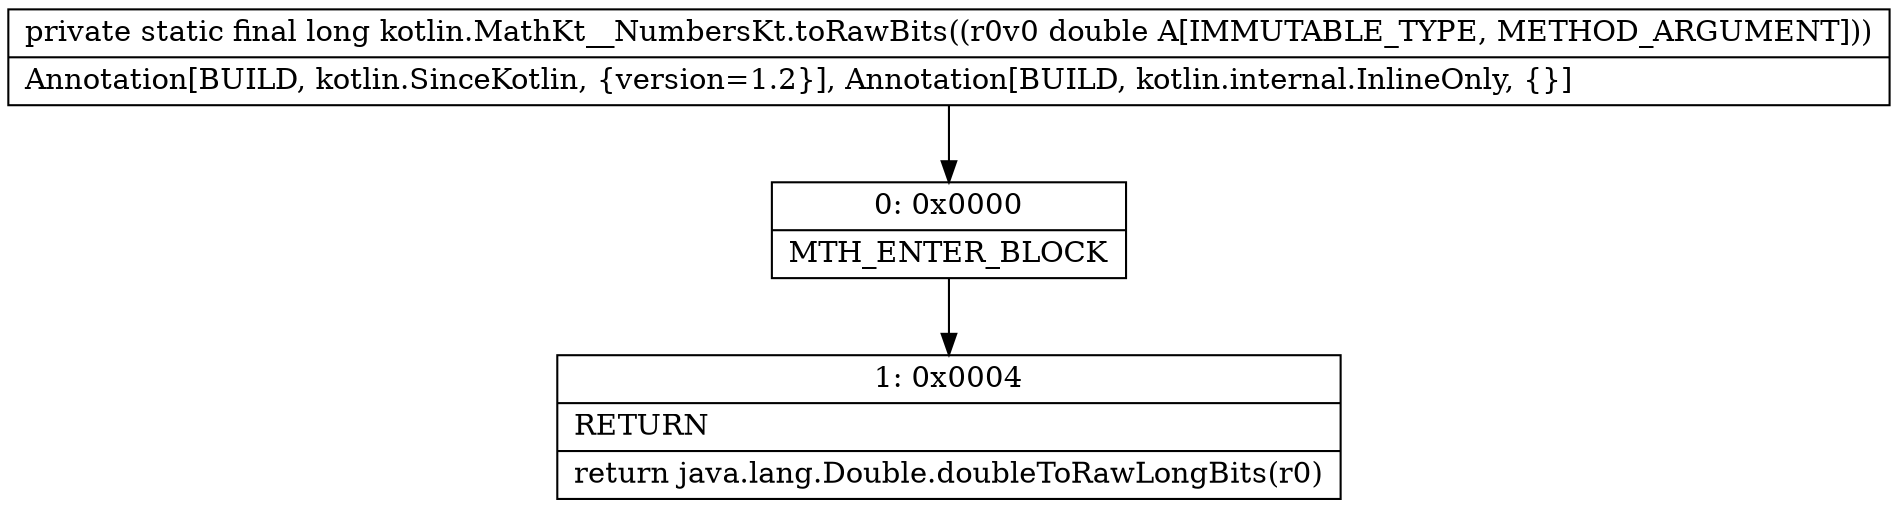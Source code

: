 digraph "CFG forkotlin.MathKt__NumbersKt.toRawBits(D)J" {
Node_0 [shape=record,label="{0\:\ 0x0000|MTH_ENTER_BLOCK\l}"];
Node_1 [shape=record,label="{1\:\ 0x0004|RETURN\l|return java.lang.Double.doubleToRawLongBits(r0)\l}"];
MethodNode[shape=record,label="{private static final long kotlin.MathKt__NumbersKt.toRawBits((r0v0 double A[IMMUTABLE_TYPE, METHOD_ARGUMENT]))  | Annotation[BUILD, kotlin.SinceKotlin, \{version=1.2\}], Annotation[BUILD, kotlin.internal.InlineOnly, \{\}]\l}"];
MethodNode -> Node_0;
Node_0 -> Node_1;
}

